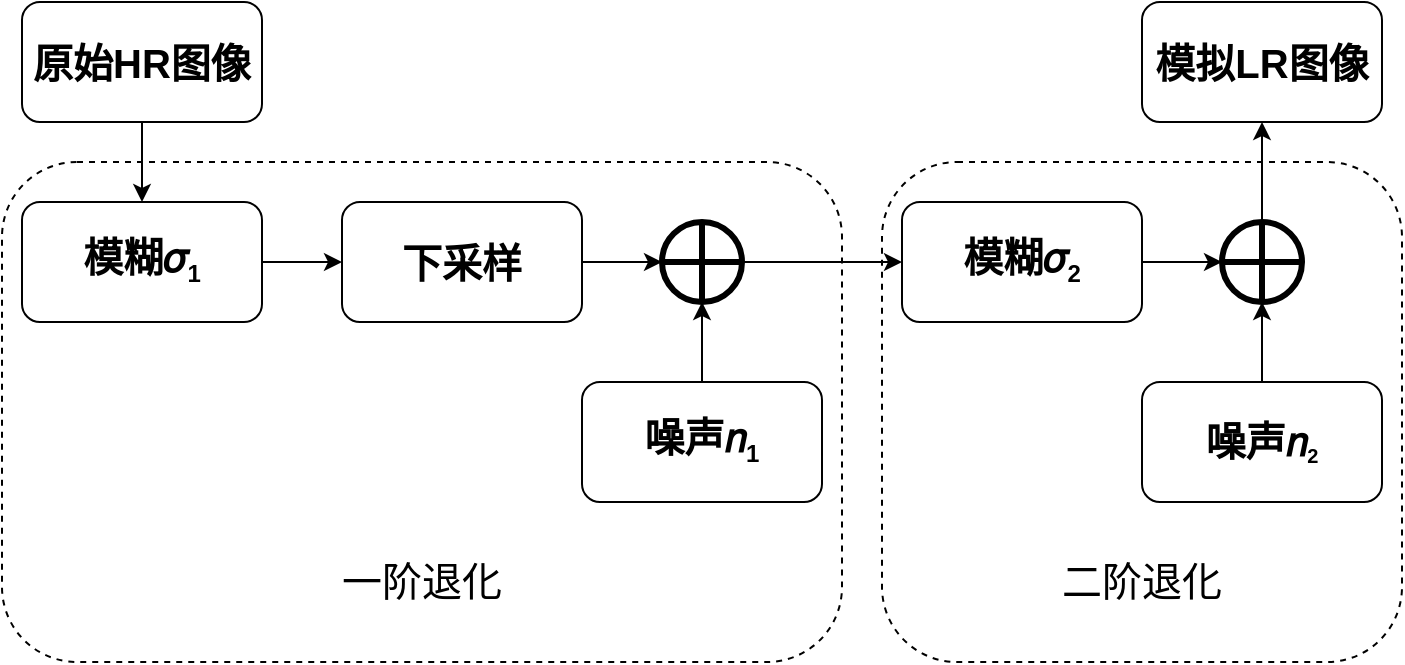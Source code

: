 <mxfile>
    <diagram id="FbYk2MmdT6vzHvfKiVY0" name="Page-1">
        <mxGraphModel dx="898" dy="542" grid="1" gridSize="10" guides="1" tooltips="1" connect="1" arrows="1" fold="1" page="1" pageScale="1" pageWidth="827" pageHeight="1169" math="0" shadow="0">
            <root>
                <mxCell id="0"/>
                <mxCell id="1" parent="0"/>
                <mxCell id="37" value="&lt;br&gt;&lt;br&gt;&lt;br&gt;&lt;br&gt;&lt;br&gt;&lt;br&gt;&lt;br&gt;二阶退化" style="rounded=1;whiteSpace=wrap;html=1;fontSize=20;fillColor=none;dashed=1;" parent="1" vertex="1">
                    <mxGeometry x="480" y="280" width="260" height="250" as="geometry"/>
                </mxCell>
                <mxCell id="36" value="&lt;br&gt;&lt;br&gt;&lt;br&gt;&lt;br&gt;&lt;br&gt;&lt;br&gt;&lt;br&gt;一阶退化" style="rounded=1;whiteSpace=wrap;html=1;fontSize=20;fillColor=none;dashed=1;" parent="1" vertex="1">
                    <mxGeometry x="40" y="280" width="420" height="250" as="geometry"/>
                </mxCell>
                <mxCell id="4" value="" style="edgeStyle=none;html=1;fontSize=20;fontStyle=1" parent="1" source="2" target="3" edge="1">
                    <mxGeometry relative="1" as="geometry"/>
                </mxCell>
                <mxCell id="2" value="原始HR图像" style="rounded=1;whiteSpace=wrap;html=1;fontSize=20;fontStyle=1" parent="1" vertex="1">
                    <mxGeometry x="50" y="200" width="120" height="60" as="geometry"/>
                </mxCell>
                <mxCell id="38" value="" style="edgeStyle=none;html=1;" parent="1" source="3" target="5" edge="1">
                    <mxGeometry relative="1" as="geometry"/>
                </mxCell>
                <mxCell id="3" value="模糊𝜎&lt;sub&gt;&lt;font style=&quot;font-size: 12px&quot;&gt;1&lt;/font&gt;&lt;/sub&gt;" style="whiteSpace=wrap;html=1;fontSize=20;rounded=1;fontStyle=1" parent="1" vertex="1">
                    <mxGeometry x="50" y="300" width="120" height="60" as="geometry"/>
                </mxCell>
                <mxCell id="39" value="" style="edgeStyle=none;html=1;" parent="1" source="5" edge="1">
                    <mxGeometry relative="1" as="geometry">
                        <mxPoint x="370" y="330" as="targetPoint"/>
                    </mxGeometry>
                </mxCell>
                <mxCell id="5" value="下采样" style="whiteSpace=wrap;html=1;fontSize=20;rounded=1;fontStyle=1" parent="1" vertex="1">
                    <mxGeometry x="210" y="300" width="120" height="60" as="geometry"/>
                </mxCell>
                <mxCell id="33" value="" style="edgeStyle=none;html=1;fontSize=20;" parent="1" source="7" edge="1">
                    <mxGeometry relative="1" as="geometry">
                        <mxPoint x="650" y="330" as="targetPoint"/>
                    </mxGeometry>
                </mxCell>
                <mxCell id="7" value="模糊𝜎&lt;sub&gt;&lt;font style=&quot;font-size: 12px&quot;&gt;2&lt;/font&gt;&lt;/sub&gt;" style="whiteSpace=wrap;html=1;fontSize=20;rounded=1;fontStyle=1" parent="1" vertex="1">
                    <mxGeometry x="490" y="300" width="120" height="60" as="geometry"/>
                </mxCell>
                <mxCell id="41" style="edgeStyle=none;html=1;exitX=1;exitY=0.5;exitDx=0;exitDy=0;entryX=0.5;entryY=1;entryDx=0;entryDy=0;" parent="1" source="9" edge="1">
                    <mxGeometry relative="1" as="geometry">
                        <Array as="points">
                            <mxPoint x="390" y="420"/>
                        </Array>
                        <mxPoint x="390" y="350" as="targetPoint"/>
                    </mxGeometry>
                </mxCell>
                <mxCell id="9" value="噪声𝑛&lt;sub&gt;&lt;font style=&quot;font-size: 12px&quot;&gt;1&lt;/font&gt;&lt;/sub&gt;" style="whiteSpace=wrap;html=1;fontSize=20;rounded=1;fontStyle=1;" parent="1" vertex="1">
                    <mxGeometry x="330" y="390" width="120" height="60" as="geometry"/>
                </mxCell>
                <mxCell id="30" value="" style="edgeStyle=none;html=1;fontSize=20;" parent="1" source="11" edge="1">
                    <mxGeometry relative="1" as="geometry">
                        <mxPoint x="670" y="350" as="targetPoint"/>
                    </mxGeometry>
                </mxCell>
                <mxCell id="11" value="噪声𝑛&lt;span style=&quot;font-size: 12px&quot;&gt;&lt;sub&gt;2&lt;/sub&gt;&lt;/span&gt;" style="whiteSpace=wrap;html=1;fontSize=20;rounded=1;fontStyle=1;" parent="1" vertex="1">
                    <mxGeometry x="610" y="390" width="120" height="60" as="geometry"/>
                </mxCell>
                <mxCell id="13" value="模拟LR图像" style="whiteSpace=wrap;html=1;fontSize=20;rounded=1;fontStyle=1;" parent="1" vertex="1">
                    <mxGeometry x="610" y="200" width="120" height="60" as="geometry"/>
                </mxCell>
                <mxCell id="40" value="" style="edgeStyle=none;html=1;exitX=1;exitY=0.5;exitDx=0;exitDy=0;" parent="1" source="42" target="7" edge="1">
                    <mxGeometry relative="1" as="geometry">
                        <mxPoint x="410" y="330" as="sourcePoint"/>
                    </mxGeometry>
                </mxCell>
                <mxCell id="31" value="" style="edgeStyle=none;html=1;fontSize=20;exitX=0.5;exitY=0;exitDx=0;exitDy=0;" parent="1" source="43" target="13" edge="1">
                    <mxGeometry relative="1" as="geometry">
                        <mxPoint x="670" y="310" as="sourcePoint"/>
                    </mxGeometry>
                </mxCell>
                <mxCell id="42" value="" style="shape=orEllipse;perimeter=ellipsePerimeter;whiteSpace=wrap;html=1;backgroundOutline=1;strokeWidth=3;perimeterSpacing=0;gradientColor=none;" vertex="1" parent="1">
                    <mxGeometry x="370" y="310" width="40" height="40" as="geometry"/>
                </mxCell>
                <mxCell id="43" value="" style="shape=orEllipse;perimeter=ellipsePerimeter;whiteSpace=wrap;html=1;backgroundOutline=1;strokeWidth=3;" vertex="1" parent="1">
                    <mxGeometry x="650" y="310" width="40" height="40" as="geometry"/>
                </mxCell>
            </root>
        </mxGraphModel>
    </diagram>
</mxfile>